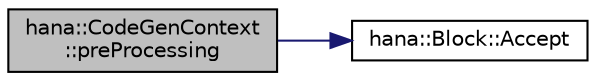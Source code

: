 digraph "hana::CodeGenContext::preProcessing"
{
 // LATEX_PDF_SIZE
  edge [fontname="Helvetica",fontsize="10",labelfontname="Helvetica",labelfontsize="10"];
  node [fontname="Helvetica",fontsize="10",shape=record];
  rankdir="LR";
  Node1 [label="hana::CodeGenContext\l::preProcessing",height=0.2,width=0.4,color="black", fillcolor="grey75", style="filled", fontcolor="black",tooltip=" "];
  Node1 -> Node2 [color="midnightblue",fontsize="10",style="solid",fontname="Helvetica"];
  Node2 [label="hana::Block::Accept",height=0.2,width=0.4,color="black", fillcolor="white", style="filled",URL="$classhana_1_1_block.html#a6c996c99b20e2cb9cd723cef81922211",tooltip=" "];
}
